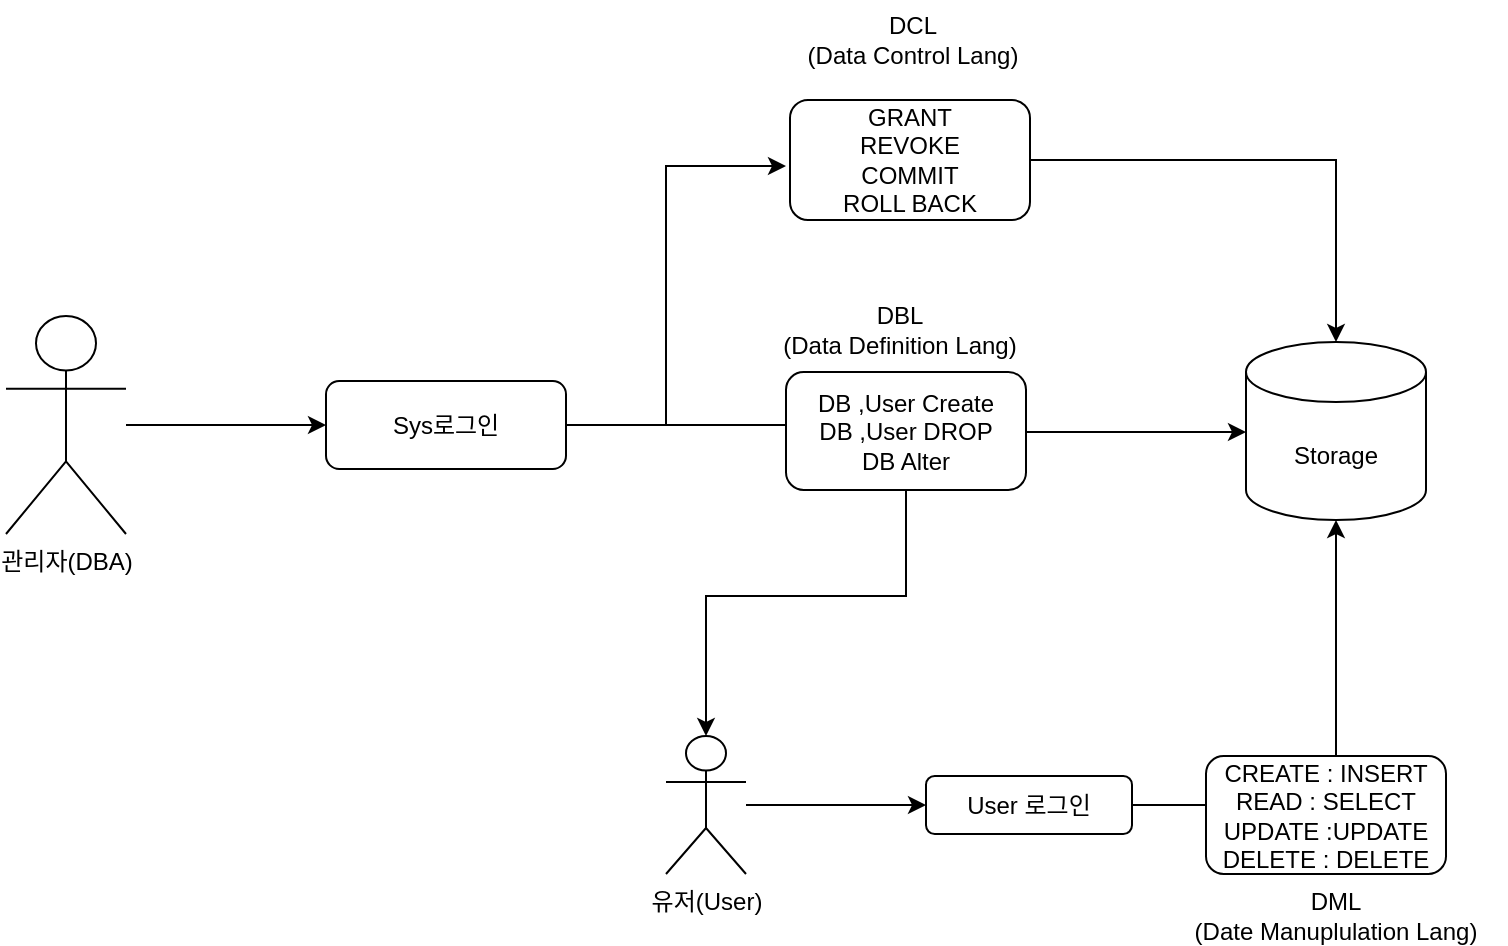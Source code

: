 <mxfile version="21.3.2" type="device">
  <diagram name="페이지-1" id="-XjCXv1CJUJKDrPU0ZgG">
    <mxGraphModel dx="1373" dy="746" grid="1" gridSize="10" guides="1" tooltips="1" connect="1" arrows="1" fold="1" page="1" pageScale="1" pageWidth="1169" pageHeight="827" math="0" shadow="0">
      <root>
        <mxCell id="0" />
        <mxCell id="1" parent="0" />
        <mxCell id="YvZfmelxxIvSylGJcBKi-4" style="edgeStyle=orthogonalEdgeStyle;rounded=0;orthogonalLoop=1;jettySize=auto;html=1;" edge="1" parent="1" source="YvZfmelxxIvSylGJcBKi-1" target="YvZfmelxxIvSylGJcBKi-3">
          <mxGeometry relative="1" as="geometry" />
        </mxCell>
        <mxCell id="YvZfmelxxIvSylGJcBKi-1" value="관리자(DBA)" style="shape=umlActor;verticalLabelPosition=bottom;verticalAlign=top;html=1;outlineConnect=0;" vertex="1" parent="1">
          <mxGeometry x="110" y="168" width="60" height="109" as="geometry" />
        </mxCell>
        <mxCell id="YvZfmelxxIvSylGJcBKi-2" value="Storage" style="shape=cylinder3;whiteSpace=wrap;html=1;boundedLbl=1;backgroundOutline=1;size=15;" vertex="1" parent="1">
          <mxGeometry x="730" y="181" width="90" height="89" as="geometry" />
        </mxCell>
        <mxCell id="YvZfmelxxIvSylGJcBKi-8" style="edgeStyle=orthogonalEdgeStyle;rounded=0;orthogonalLoop=1;jettySize=auto;html=1;" edge="1" parent="1" source="YvZfmelxxIvSylGJcBKi-3" target="YvZfmelxxIvSylGJcBKi-2">
          <mxGeometry relative="1" as="geometry">
            <Array as="points">
              <mxPoint x="570" y="223" />
              <mxPoint x="570" y="226" />
            </Array>
          </mxGeometry>
        </mxCell>
        <mxCell id="YvZfmelxxIvSylGJcBKi-3" value="Sys로그인" style="rounded=1;whiteSpace=wrap;html=1;" vertex="1" parent="1">
          <mxGeometry x="270" y="200.5" width="120" height="44" as="geometry" />
        </mxCell>
        <mxCell id="YvZfmelxxIvSylGJcBKi-12" style="edgeStyle=orthogonalEdgeStyle;rounded=0;orthogonalLoop=1;jettySize=auto;html=1;" edge="1" parent="1" source="YvZfmelxxIvSylGJcBKi-6" target="YvZfmelxxIvSylGJcBKi-11">
          <mxGeometry relative="1" as="geometry">
            <Array as="points">
              <mxPoint x="560" y="308" />
              <mxPoint x="460" y="308" />
            </Array>
          </mxGeometry>
        </mxCell>
        <mxCell id="YvZfmelxxIvSylGJcBKi-6" value="DB ,User Create&lt;br&gt;DB ,User DROP&lt;br&gt;DB Alter" style="rounded=1;whiteSpace=wrap;html=1;" vertex="1" parent="1">
          <mxGeometry x="500" y="196" width="120" height="59" as="geometry" />
        </mxCell>
        <mxCell id="YvZfmelxxIvSylGJcBKi-9" value="DBL&lt;br&gt;(Data Definition Lang)" style="text;html=1;strokeColor=none;fillColor=none;align=center;verticalAlign=middle;whiteSpace=wrap;rounded=0;" vertex="1" parent="1">
          <mxGeometry x="492" y="160" width="130" height="29" as="geometry" />
        </mxCell>
        <mxCell id="YvZfmelxxIvSylGJcBKi-20" style="edgeStyle=orthogonalEdgeStyle;rounded=0;orthogonalLoop=1;jettySize=auto;html=1;" edge="1" parent="1" source="YvZfmelxxIvSylGJcBKi-11" target="YvZfmelxxIvSylGJcBKi-13">
          <mxGeometry relative="1" as="geometry" />
        </mxCell>
        <mxCell id="YvZfmelxxIvSylGJcBKi-11" value="유저(User)" style="shape=umlActor;verticalLabelPosition=bottom;verticalAlign=top;html=1;outlineConnect=0;" vertex="1" parent="1">
          <mxGeometry x="440" y="378" width="40" height="69" as="geometry" />
        </mxCell>
        <mxCell id="YvZfmelxxIvSylGJcBKi-16" style="edgeStyle=orthogonalEdgeStyle;rounded=0;orthogonalLoop=1;jettySize=auto;html=1;entryX=0.5;entryY=1;entryDx=0;entryDy=0;entryPerimeter=0;" edge="1" parent="1" source="YvZfmelxxIvSylGJcBKi-13" target="YvZfmelxxIvSylGJcBKi-2">
          <mxGeometry relative="1" as="geometry" />
        </mxCell>
        <mxCell id="YvZfmelxxIvSylGJcBKi-13" value="User 로그인" style="rounded=1;whiteSpace=wrap;html=1;" vertex="1" parent="1">
          <mxGeometry x="570" y="398" width="103" height="29" as="geometry" />
        </mxCell>
        <mxCell id="YvZfmelxxIvSylGJcBKi-17" value="CREATE : INSERT&lt;br&gt;READ : SELECT&lt;br&gt;UPDATE :UPDATE&lt;br&gt;DELETE : DELETE" style="rounded=1;whiteSpace=wrap;html=1;" vertex="1" parent="1">
          <mxGeometry x="710" y="388" width="120" height="59" as="geometry" />
        </mxCell>
        <mxCell id="YvZfmelxxIvSylGJcBKi-18" value="DML&lt;br&gt;(Date Manuplulation Lang)" style="text;html=1;strokeColor=none;fillColor=none;align=center;verticalAlign=middle;whiteSpace=wrap;rounded=0;" vertex="1" parent="1">
          <mxGeometry x="690" y="458" width="170" height="19" as="geometry" />
        </mxCell>
        <mxCell id="YvZfmelxxIvSylGJcBKi-23" style="edgeStyle=orthogonalEdgeStyle;rounded=0;orthogonalLoop=1;jettySize=auto;html=1;entryX=0.5;entryY=0;entryDx=0;entryDy=0;entryPerimeter=0;" edge="1" parent="1" source="YvZfmelxxIvSylGJcBKi-21" target="YvZfmelxxIvSylGJcBKi-2">
          <mxGeometry relative="1" as="geometry" />
        </mxCell>
        <mxCell id="YvZfmelxxIvSylGJcBKi-21" value="GRANT&lt;br&gt;REVOKE&lt;br&gt;COMMIT&lt;br&gt;ROLL BACK" style="rounded=1;whiteSpace=wrap;html=1;" vertex="1" parent="1">
          <mxGeometry x="502" y="60" width="120" height="60" as="geometry" />
        </mxCell>
        <mxCell id="YvZfmelxxIvSylGJcBKi-26" value="DCL&lt;br&gt;(Data Control Lang)" style="text;html=1;strokeColor=none;fillColor=none;align=center;verticalAlign=middle;whiteSpace=wrap;rounded=0;" vertex="1" parent="1">
          <mxGeometry x="492" y="10" width="143" height="40" as="geometry" />
        </mxCell>
        <mxCell id="YvZfmelxxIvSylGJcBKi-27" value="" style="endArrow=classic;html=1;rounded=0;" edge="1" parent="1">
          <mxGeometry width="50" height="50" relative="1" as="geometry">
            <mxPoint x="440" y="223" as="sourcePoint" />
            <mxPoint x="500" y="93" as="targetPoint" />
            <Array as="points">
              <mxPoint x="440" y="93" />
            </Array>
          </mxGeometry>
        </mxCell>
      </root>
    </mxGraphModel>
  </diagram>
</mxfile>
